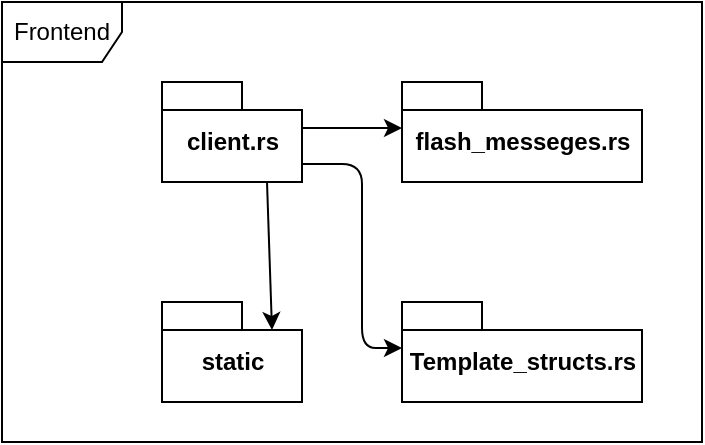<mxfile>
    <diagram id="oe6QRN67h3yPmqrfsDQh" name="Page-1">
        <mxGraphModel dx="579" dy="420" grid="1" gridSize="10" guides="1" tooltips="1" connect="1" arrows="1" fold="1" page="1" pageScale="1" pageWidth="827" pageHeight="1169" math="0" shadow="0">
            <root>
                <mxCell id="0"/>
                <mxCell id="1" parent="0"/>
                <mxCell id="2" value="Frontend" style="shape=umlFrame;whiteSpace=wrap;html=1;" parent="1" vertex="1">
                    <mxGeometry x="80" y="80" width="350" height="220" as="geometry"/>
                </mxCell>
                <mxCell id="14" style="edgeStyle=none;html=1;exitX=0;exitY=0;exitDx=55;exitDy=14;exitPerimeter=0;entryX=0.75;entryY=1;entryDx=0;entryDy=0;entryPerimeter=0;startArrow=classic;startFill=1;endArrow=none;endFill=0;" edge="1" parent="1" source="3" target="4">
                    <mxGeometry relative="1" as="geometry"/>
                </mxCell>
                <mxCell id="3" value="static" style="shape=folder;fontStyle=1;spacingTop=10;tabWidth=40;tabHeight=14;tabPosition=left;html=1;" vertex="1" parent="1">
                    <mxGeometry x="160" y="230" width="70" height="50" as="geometry"/>
                </mxCell>
                <mxCell id="4" value="client.rs" style="shape=folder;fontStyle=1;spacingTop=10;tabWidth=40;tabHeight=14;tabPosition=left;html=1;" vertex="1" parent="1">
                    <mxGeometry x="160" y="120" width="70" height="50" as="geometry"/>
                </mxCell>
                <mxCell id="13" style="edgeStyle=none;html=1;exitX=0;exitY=0;exitDx=0;exitDy=23;exitPerimeter=0;entryX=0;entryY=0;entryDx=70;entryDy=41;entryPerimeter=0;endArrow=none;endFill=0;startArrow=classic;startFill=1;" edge="1" parent="1" source="5" target="4">
                    <mxGeometry relative="1" as="geometry">
                        <Array as="points">
                            <mxPoint x="260" y="253"/>
                            <mxPoint x="260" y="161"/>
                        </Array>
                    </mxGeometry>
                </mxCell>
                <mxCell id="5" value="Template_structs.rs" style="shape=folder;fontStyle=1;spacingTop=10;tabWidth=40;tabHeight=14;tabPosition=left;html=1;" vertex="1" parent="1">
                    <mxGeometry x="280" y="230" width="120" height="50" as="geometry"/>
                </mxCell>
                <mxCell id="12" style="edgeStyle=none;html=1;exitX=0;exitY=0;exitDx=0;exitDy=23;exitPerimeter=0;entryX=0;entryY=0;entryDx=70;entryDy=23;entryPerimeter=0;startArrow=classic;startFill=1;endArrow=none;endFill=0;" edge="1" parent="1" source="6" target="4">
                    <mxGeometry relative="1" as="geometry"/>
                </mxCell>
                <mxCell id="6" value="flash_messeges.rs" style="shape=folder;fontStyle=1;spacingTop=10;tabWidth=40;tabHeight=14;tabPosition=left;html=1;" vertex="1" parent="1">
                    <mxGeometry x="280" y="120" width="120" height="50" as="geometry"/>
                </mxCell>
            </root>
        </mxGraphModel>
    </diagram>
</mxfile>